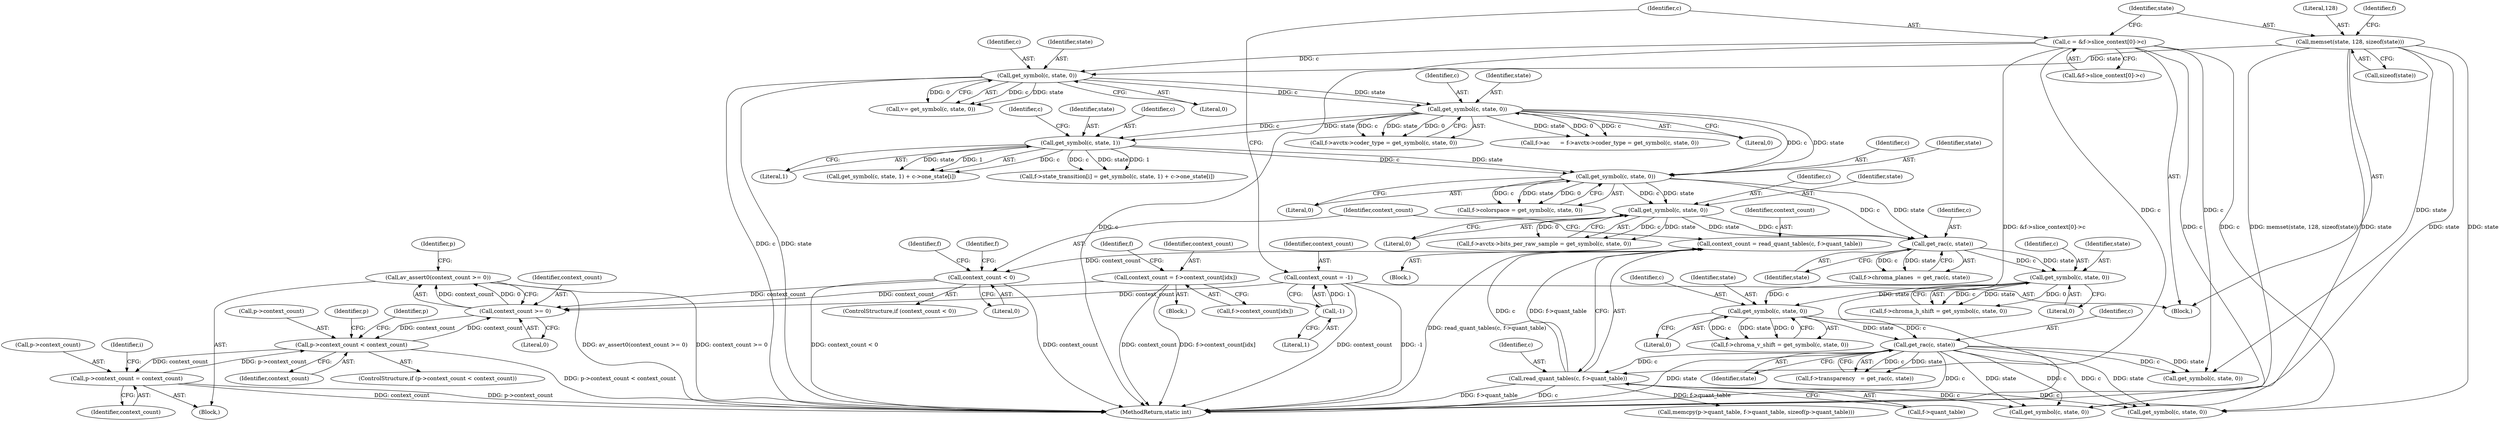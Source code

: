 digraph "1_FFmpeg_547d690d676064069d44703a1917e0dab7e33445@API" {
"1001213" [label="(Call,av_assert0(context_count >= 0))"];
"1001214" [label="(Call,context_count >= 0)"];
"1000790" [label="(Call,context_count < 0)"];
"1000782" [label="(Call,context_count = read_quant_tables(c, f->quant_table))"];
"1000784" [label="(Call,read_quant_tables(c, f->quant_table))"];
"1000258" [label="(Call,get_rac(c, state))"];
"1000250" [label="(Call,get_symbol(c, state, 0))"];
"1000242" [label="(Call,get_symbol(c, state, 0))"];
"1000235" [label="(Call,get_rac(c, state))"];
"1000227" [label="(Call,get_symbol(c, state, 0))"];
"1000211" [label="(Call,get_symbol(c, state, 0))"];
"1000171" [label="(Call,get_symbol(c, state, 0))"];
"1000138" [label="(Call,get_symbol(c, state, 0))"];
"1000113" [label="(Call,c = &f->slice_context[0]->c)"];
"1000123" [label="(Call,memset(state, 128, sizeof(state)))"];
"1000198" [label="(Call,get_symbol(c, state, 1))"];
"1000109" [label="(Call,context_count = -1)"];
"1000111" [label="(Call,-1)"];
"1001186" [label="(Call,context_count = f->context_count[idx])"];
"1001218" [label="(Call,p->context_count < context_count)"];
"1001234" [label="(Call,p->context_count = context_count)"];
"1001215" [label="(Identifier,context_count)"];
"1001187" [label="(Identifier,context_count)"];
"1001219" [label="(Call,p->context_count)"];
"1000243" [label="(Identifier,c)"];
"1000254" [label="(Call,f->transparency   = get_rac(c, state))"];
"1000231" [label="(Call,f->chroma_planes  = get_rac(c, state))"];
"1000112" [label="(Literal,1)"];
"1000229" [label="(Identifier,state)"];
"1001238" [label="(Identifier,context_count)"];
"1000114" [label="(Identifier,c)"];
"1000200" [label="(Identifier,state)"];
"1000889" [label="(Identifier,f)"];
"1000207" [label="(Call,f->colorspace = get_symbol(c, state, 0))"];
"1000171" [label="(Call,get_symbol(c, state, 0))"];
"1000814" [label="(Call,get_symbol(c, state, 0))"];
"1000199" [label="(Identifier,c)"];
"1001222" [label="(Identifier,context_count)"];
"1000246" [label="(Call,f->chroma_v_shift = get_symbol(c, state, 0))"];
"1000212" [label="(Identifier,c)"];
"1000123" [label="(Call,memset(state, 128, sizeof(state)))"];
"1000161" [label="(Call,f->ac      = f->avctx->coder_type = get_symbol(c, state, 0))"];
"1000228" [label="(Identifier,c)"];
"1001241" [label="(MethodReturn,static int)"];
"1000259" [label="(Identifier,c)"];
"1000124" [label="(Identifier,state)"];
"1000242" [label="(Call,get_symbol(c, state, 0))"];
"1000230" [label="(Literal,0)"];
"1000245" [label="(Literal,0)"];
"1000227" [label="(Call,get_symbol(c, state, 0))"];
"1001127" [label="(Identifier,i)"];
"1000125" [label="(Literal,128)"];
"1000173" [label="(Identifier,state)"];
"1000962" [label="(Call,get_symbol(c, state, 0))"];
"1000790" [label="(Call,context_count < 0)"];
"1000244" [label="(Identifier,state)"];
"1000131" [label="(Identifier,f)"];
"1000138" [label="(Call,get_symbol(c, state, 0))"];
"1001234" [label="(Call,p->context_count = context_count)"];
"1001213" [label="(Call,av_assert0(context_count >= 0))"];
"1000784" [label="(Call,read_quant_tables(c, f->quant_table))"];
"1001217" [label="(ControlStructure,if (p->context_count < context_count))"];
"1000238" [label="(Call,f->chroma_h_shift = get_symbol(c, state, 0))"];
"1000141" [label="(Literal,0)"];
"1000250" [label="(Call,get_symbol(c, state, 0))"];
"1000172" [label="(Identifier,c)"];
"1000786" [label="(Call,f->quant_table)"];
"1001227" [label="(Identifier,p)"];
"1000191" [label="(Call,f->state_transition[i] = get_symbol(c, state, 1) + c->one_state[i])"];
"1000140" [label="(Identifier,state)"];
"1000260" [label="(Identifier,state)"];
"1000139" [label="(Identifier,c)"];
"1000782" [label="(Call,context_count = read_quant_tables(c, f->quant_table))"];
"1000251" [label="(Identifier,c)"];
"1000174" [label="(Literal,0)"];
"1001188" [label="(Call,f->context_count[idx])"];
"1000126" [label="(Call,sizeof(state))"];
"1001143" [label="(Block,)"];
"1000781" [label="(Block,)"];
"1000213" [label="(Identifier,state)"];
"1000198" [label="(Call,get_symbol(c, state, 1))"];
"1000109" [label="(Call,context_count = -1)"];
"1000110" [label="(Identifier,context_count)"];
"1000785" [label="(Identifier,c)"];
"1001218" [label="(Call,p->context_count < context_count)"];
"1000789" [label="(ControlStructure,if (context_count < 0))"];
"1000204" [label="(Identifier,c)"];
"1001147" [label="(Call,get_symbol(c, state, 0))"];
"1000201" [label="(Literal,1)"];
"1000258" [label="(Call,get_rac(c, state))"];
"1000165" [label="(Call,f->avctx->coder_type = get_symbol(c, state, 0))"];
"1000197" [label="(Call,get_symbol(c, state, 1) + c->one_state[i])"];
"1001220" [label="(Identifier,p)"];
"1000237" [label="(Identifier,state)"];
"1001212" [label="(Block,)"];
"1000113" [label="(Call,c = &f->slice_context[0]->c)"];
"1000235" [label="(Call,get_rac(c, state))"];
"1000214" [label="(Literal,0)"];
"1000111" [label="(Call,-1)"];
"1001195" [label="(Call,memcpy(p->quant_table, f->quant_table, sizeof(p->quant_table)))"];
"1001216" [label="(Literal,0)"];
"1000252" [label="(Identifier,state)"];
"1000796" [label="(Identifier,f)"];
"1000221" [label="(Call,f->avctx->bits_per_raw_sample = get_symbol(c, state, 0))"];
"1001186" [label="(Call,context_count = f->context_count[idx])"];
"1000792" [label="(Literal,0)"];
"1000136" [label="(Call,v= get_symbol(c, state, 0))"];
"1000253" [label="(Literal,0)"];
"1000236" [label="(Identifier,c)"];
"1001214" [label="(Call,context_count >= 0)"];
"1000115" [label="(Call,&f->slice_context[0]->c)"];
"1000791" [label="(Identifier,context_count)"];
"1000104" [label="(Block,)"];
"1001235" [label="(Call,p->context_count)"];
"1000783" [label="(Identifier,context_count)"];
"1001209" [label="(Identifier,f)"];
"1001236" [label="(Identifier,p)"];
"1000211" [label="(Call,get_symbol(c, state, 0))"];
"1001213" -> "1001212"  [label="AST: "];
"1001213" -> "1001214"  [label="CFG: "];
"1001214" -> "1001213"  [label="AST: "];
"1001220" -> "1001213"  [label="CFG: "];
"1001213" -> "1001241"  [label="DDG: av_assert0(context_count >= 0)"];
"1001213" -> "1001241"  [label="DDG: context_count >= 0"];
"1001214" -> "1001213"  [label="DDG: context_count"];
"1001214" -> "1001213"  [label="DDG: 0"];
"1001214" -> "1001216"  [label="CFG: "];
"1001215" -> "1001214"  [label="AST: "];
"1001216" -> "1001214"  [label="AST: "];
"1000790" -> "1001214"  [label="DDG: context_count"];
"1000109" -> "1001214"  [label="DDG: context_count"];
"1001186" -> "1001214"  [label="DDG: context_count"];
"1001218" -> "1001214"  [label="DDG: context_count"];
"1001214" -> "1001218"  [label="DDG: context_count"];
"1000790" -> "1000789"  [label="AST: "];
"1000790" -> "1000792"  [label="CFG: "];
"1000791" -> "1000790"  [label="AST: "];
"1000792" -> "1000790"  [label="AST: "];
"1000796" -> "1000790"  [label="CFG: "];
"1000889" -> "1000790"  [label="CFG: "];
"1000790" -> "1001241"  [label="DDG: context_count"];
"1000790" -> "1001241"  [label="DDG: context_count < 0"];
"1000782" -> "1000790"  [label="DDG: context_count"];
"1000782" -> "1000781"  [label="AST: "];
"1000782" -> "1000784"  [label="CFG: "];
"1000783" -> "1000782"  [label="AST: "];
"1000784" -> "1000782"  [label="AST: "];
"1000791" -> "1000782"  [label="CFG: "];
"1000782" -> "1001241"  [label="DDG: read_quant_tables(c, f->quant_table)"];
"1000784" -> "1000782"  [label="DDG: c"];
"1000784" -> "1000782"  [label="DDG: f->quant_table"];
"1000784" -> "1000786"  [label="CFG: "];
"1000785" -> "1000784"  [label="AST: "];
"1000786" -> "1000784"  [label="AST: "];
"1000784" -> "1001241"  [label="DDG: c"];
"1000784" -> "1001241"  [label="DDG: f->quant_table"];
"1000258" -> "1000784"  [label="DDG: c"];
"1000113" -> "1000784"  [label="DDG: c"];
"1000784" -> "1000962"  [label="DDG: c"];
"1000784" -> "1001147"  [label="DDG: c"];
"1000784" -> "1001195"  [label="DDG: f->quant_table"];
"1000258" -> "1000254"  [label="AST: "];
"1000258" -> "1000260"  [label="CFG: "];
"1000259" -> "1000258"  [label="AST: "];
"1000260" -> "1000258"  [label="AST: "];
"1000254" -> "1000258"  [label="CFG: "];
"1000258" -> "1001241"  [label="DDG: c"];
"1000258" -> "1001241"  [label="DDG: state"];
"1000258" -> "1000254"  [label="DDG: c"];
"1000258" -> "1000254"  [label="DDG: state"];
"1000250" -> "1000258"  [label="DDG: c"];
"1000250" -> "1000258"  [label="DDG: state"];
"1000258" -> "1000814"  [label="DDG: c"];
"1000258" -> "1000814"  [label="DDG: state"];
"1000258" -> "1000962"  [label="DDG: c"];
"1000258" -> "1000962"  [label="DDG: state"];
"1000258" -> "1001147"  [label="DDG: c"];
"1000258" -> "1001147"  [label="DDG: state"];
"1000250" -> "1000246"  [label="AST: "];
"1000250" -> "1000253"  [label="CFG: "];
"1000251" -> "1000250"  [label="AST: "];
"1000252" -> "1000250"  [label="AST: "];
"1000253" -> "1000250"  [label="AST: "];
"1000246" -> "1000250"  [label="CFG: "];
"1000250" -> "1000246"  [label="DDG: c"];
"1000250" -> "1000246"  [label="DDG: state"];
"1000250" -> "1000246"  [label="DDG: 0"];
"1000242" -> "1000250"  [label="DDG: c"];
"1000242" -> "1000250"  [label="DDG: state"];
"1000242" -> "1000238"  [label="AST: "];
"1000242" -> "1000245"  [label="CFG: "];
"1000243" -> "1000242"  [label="AST: "];
"1000244" -> "1000242"  [label="AST: "];
"1000245" -> "1000242"  [label="AST: "];
"1000238" -> "1000242"  [label="CFG: "];
"1000242" -> "1000238"  [label="DDG: c"];
"1000242" -> "1000238"  [label="DDG: state"];
"1000242" -> "1000238"  [label="DDG: 0"];
"1000235" -> "1000242"  [label="DDG: c"];
"1000235" -> "1000242"  [label="DDG: state"];
"1000235" -> "1000231"  [label="AST: "];
"1000235" -> "1000237"  [label="CFG: "];
"1000236" -> "1000235"  [label="AST: "];
"1000237" -> "1000235"  [label="AST: "];
"1000231" -> "1000235"  [label="CFG: "];
"1000235" -> "1000231"  [label="DDG: c"];
"1000235" -> "1000231"  [label="DDG: state"];
"1000227" -> "1000235"  [label="DDG: c"];
"1000227" -> "1000235"  [label="DDG: state"];
"1000211" -> "1000235"  [label="DDG: c"];
"1000211" -> "1000235"  [label="DDG: state"];
"1000227" -> "1000221"  [label="AST: "];
"1000227" -> "1000230"  [label="CFG: "];
"1000228" -> "1000227"  [label="AST: "];
"1000229" -> "1000227"  [label="AST: "];
"1000230" -> "1000227"  [label="AST: "];
"1000221" -> "1000227"  [label="CFG: "];
"1000227" -> "1000221"  [label="DDG: c"];
"1000227" -> "1000221"  [label="DDG: state"];
"1000227" -> "1000221"  [label="DDG: 0"];
"1000211" -> "1000227"  [label="DDG: c"];
"1000211" -> "1000227"  [label="DDG: state"];
"1000211" -> "1000207"  [label="AST: "];
"1000211" -> "1000214"  [label="CFG: "];
"1000212" -> "1000211"  [label="AST: "];
"1000213" -> "1000211"  [label="AST: "];
"1000214" -> "1000211"  [label="AST: "];
"1000207" -> "1000211"  [label="CFG: "];
"1000211" -> "1000207"  [label="DDG: c"];
"1000211" -> "1000207"  [label="DDG: state"];
"1000211" -> "1000207"  [label="DDG: 0"];
"1000171" -> "1000211"  [label="DDG: c"];
"1000171" -> "1000211"  [label="DDG: state"];
"1000198" -> "1000211"  [label="DDG: c"];
"1000198" -> "1000211"  [label="DDG: state"];
"1000171" -> "1000165"  [label="AST: "];
"1000171" -> "1000174"  [label="CFG: "];
"1000172" -> "1000171"  [label="AST: "];
"1000173" -> "1000171"  [label="AST: "];
"1000174" -> "1000171"  [label="AST: "];
"1000165" -> "1000171"  [label="CFG: "];
"1000171" -> "1000161"  [label="DDG: c"];
"1000171" -> "1000161"  [label="DDG: state"];
"1000171" -> "1000161"  [label="DDG: 0"];
"1000171" -> "1000165"  [label="DDG: c"];
"1000171" -> "1000165"  [label="DDG: state"];
"1000171" -> "1000165"  [label="DDG: 0"];
"1000138" -> "1000171"  [label="DDG: c"];
"1000138" -> "1000171"  [label="DDG: state"];
"1000171" -> "1000198"  [label="DDG: c"];
"1000171" -> "1000198"  [label="DDG: state"];
"1000138" -> "1000136"  [label="AST: "];
"1000138" -> "1000141"  [label="CFG: "];
"1000139" -> "1000138"  [label="AST: "];
"1000140" -> "1000138"  [label="AST: "];
"1000141" -> "1000138"  [label="AST: "];
"1000136" -> "1000138"  [label="CFG: "];
"1000138" -> "1001241"  [label="DDG: c"];
"1000138" -> "1001241"  [label="DDG: state"];
"1000138" -> "1000136"  [label="DDG: c"];
"1000138" -> "1000136"  [label="DDG: state"];
"1000138" -> "1000136"  [label="DDG: 0"];
"1000113" -> "1000138"  [label="DDG: c"];
"1000123" -> "1000138"  [label="DDG: state"];
"1000113" -> "1000104"  [label="AST: "];
"1000113" -> "1000115"  [label="CFG: "];
"1000114" -> "1000113"  [label="AST: "];
"1000115" -> "1000113"  [label="AST: "];
"1000124" -> "1000113"  [label="CFG: "];
"1000113" -> "1001241"  [label="DDG: c"];
"1000113" -> "1001241"  [label="DDG: &f->slice_context[0]->c"];
"1000113" -> "1000814"  [label="DDG: c"];
"1000113" -> "1000962"  [label="DDG: c"];
"1000113" -> "1001147"  [label="DDG: c"];
"1000123" -> "1000104"  [label="AST: "];
"1000123" -> "1000126"  [label="CFG: "];
"1000124" -> "1000123"  [label="AST: "];
"1000125" -> "1000123"  [label="AST: "];
"1000126" -> "1000123"  [label="AST: "];
"1000131" -> "1000123"  [label="CFG: "];
"1000123" -> "1001241"  [label="DDG: memset(state, 128, sizeof(state))"];
"1000123" -> "1001241"  [label="DDG: state"];
"1000123" -> "1000814"  [label="DDG: state"];
"1000123" -> "1000962"  [label="DDG: state"];
"1000123" -> "1001147"  [label="DDG: state"];
"1000198" -> "1000197"  [label="AST: "];
"1000198" -> "1000201"  [label="CFG: "];
"1000199" -> "1000198"  [label="AST: "];
"1000200" -> "1000198"  [label="AST: "];
"1000201" -> "1000198"  [label="AST: "];
"1000204" -> "1000198"  [label="CFG: "];
"1000198" -> "1000191"  [label="DDG: c"];
"1000198" -> "1000191"  [label="DDG: state"];
"1000198" -> "1000191"  [label="DDG: 1"];
"1000198" -> "1000197"  [label="DDG: c"];
"1000198" -> "1000197"  [label="DDG: state"];
"1000198" -> "1000197"  [label="DDG: 1"];
"1000109" -> "1000104"  [label="AST: "];
"1000109" -> "1000111"  [label="CFG: "];
"1000110" -> "1000109"  [label="AST: "];
"1000111" -> "1000109"  [label="AST: "];
"1000114" -> "1000109"  [label="CFG: "];
"1000109" -> "1001241"  [label="DDG: context_count"];
"1000109" -> "1001241"  [label="DDG: -1"];
"1000111" -> "1000109"  [label="DDG: 1"];
"1000111" -> "1000112"  [label="CFG: "];
"1000112" -> "1000111"  [label="AST: "];
"1001186" -> "1001143"  [label="AST: "];
"1001186" -> "1001188"  [label="CFG: "];
"1001187" -> "1001186"  [label="AST: "];
"1001188" -> "1001186"  [label="AST: "];
"1001209" -> "1001186"  [label="CFG: "];
"1001186" -> "1001241"  [label="DDG: f->context_count[idx]"];
"1001186" -> "1001241"  [label="DDG: context_count"];
"1001218" -> "1001217"  [label="AST: "];
"1001218" -> "1001222"  [label="CFG: "];
"1001219" -> "1001218"  [label="AST: "];
"1001222" -> "1001218"  [label="AST: "];
"1001227" -> "1001218"  [label="CFG: "];
"1001236" -> "1001218"  [label="CFG: "];
"1001218" -> "1001241"  [label="DDG: p->context_count < context_count"];
"1001234" -> "1001218"  [label="DDG: p->context_count"];
"1001218" -> "1001234"  [label="DDG: context_count"];
"1001234" -> "1001212"  [label="AST: "];
"1001234" -> "1001238"  [label="CFG: "];
"1001235" -> "1001234"  [label="AST: "];
"1001238" -> "1001234"  [label="AST: "];
"1001127" -> "1001234"  [label="CFG: "];
"1001234" -> "1001241"  [label="DDG: context_count"];
"1001234" -> "1001241"  [label="DDG: p->context_count"];
}

